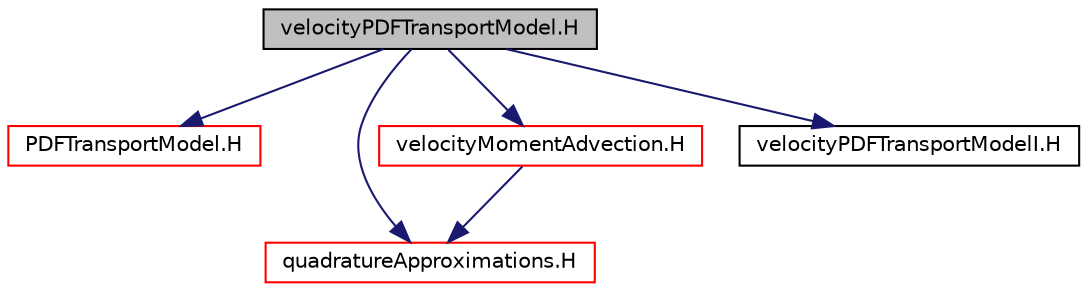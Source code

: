 digraph "velocityPDFTransportModel.H"
{
  bgcolor="transparent";
  edge [fontname="Helvetica",fontsize="10",labelfontname="Helvetica",labelfontsize="10"];
  node [fontname="Helvetica",fontsize="10",shape=record];
  Node0 [label="velocityPDFTransportModel.H",height=0.2,width=0.4,color="black", fillcolor="grey75", style="filled", fontcolor="black"];
  Node0 -> Node1 [color="midnightblue",fontsize="10",style="solid",fontname="Helvetica"];
  Node1 [label="PDFTransportModel.H",height=0.2,width=0.4,color="red",URL="$a00359.html"];
  Node0 -> Node6 [color="midnightblue",fontsize="10",style="solid",fontname="Helvetica"];
  Node6 [label="quadratureApproximations.H",height=0.2,width=0.4,color="red",URL="$a00662.html"];
  Node0 -> Node40 [color="midnightblue",fontsize="10",style="solid",fontname="Helvetica"];
  Node40 [label="velocityMomentAdvection.H",height=0.2,width=0.4,color="red",URL="$a00188.html"];
  Node40 -> Node6 [color="midnightblue",fontsize="10",style="solid",fontname="Helvetica"];
  Node0 -> Node43 [color="midnightblue",fontsize="10",style="solid",fontname="Helvetica"];
  Node43 [label="velocityPDFTransportModelI.H",height=0.2,width=0.4,color="black",URL="$a00377.html"];
}

